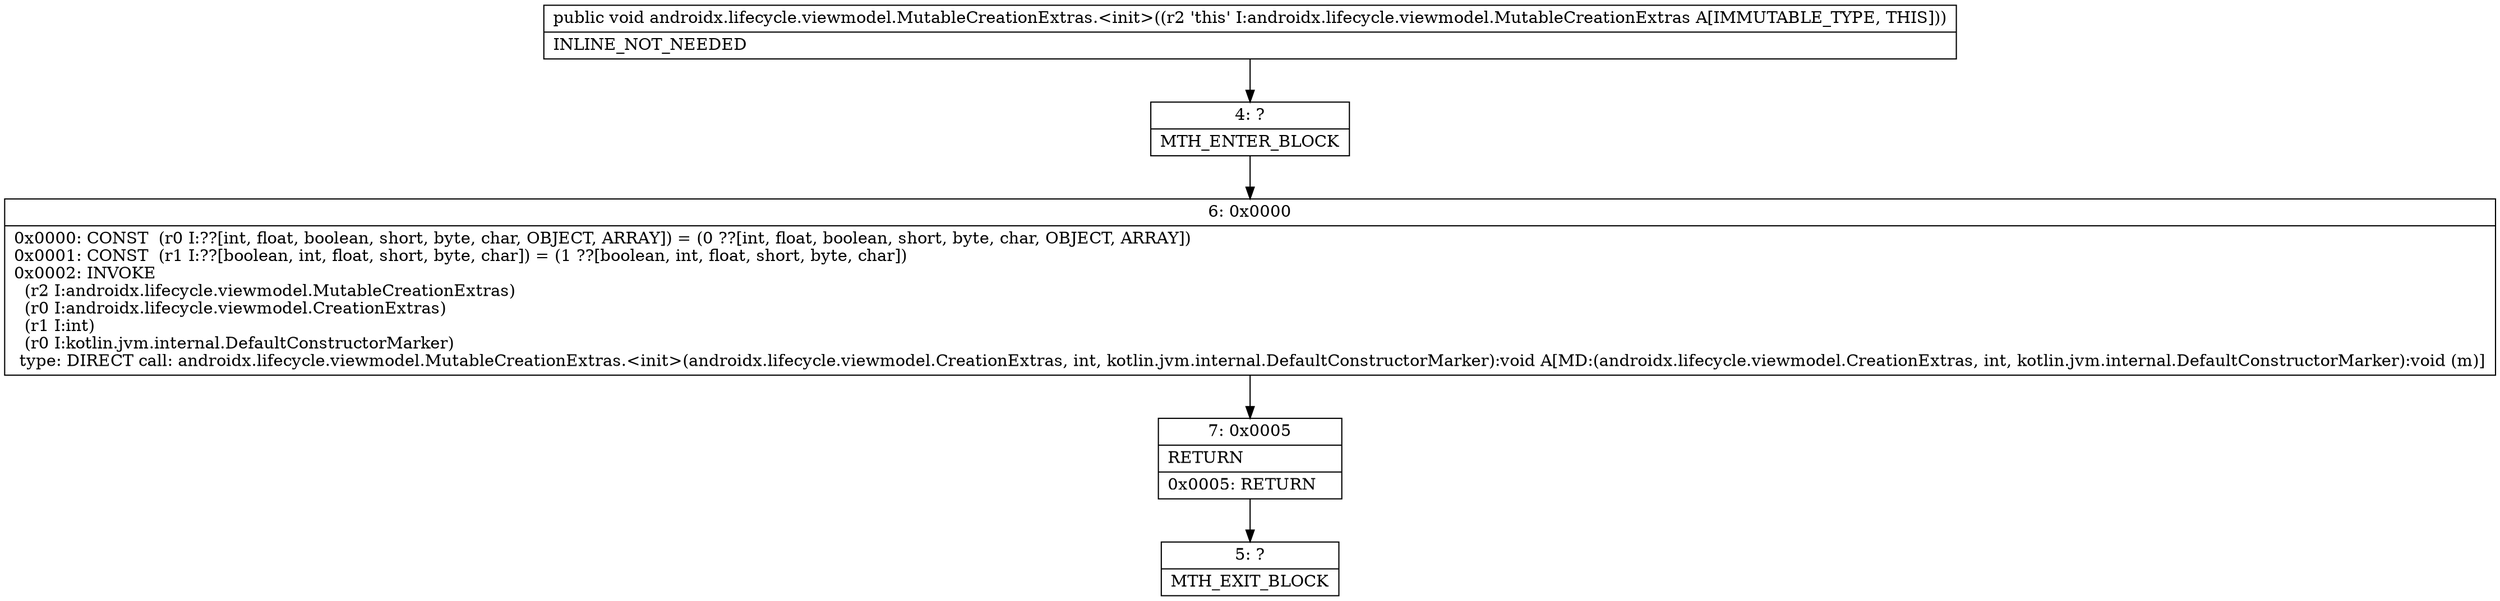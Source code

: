 digraph "CFG forandroidx.lifecycle.viewmodel.MutableCreationExtras.\<init\>()V" {
Node_4 [shape=record,label="{4\:\ ?|MTH_ENTER_BLOCK\l}"];
Node_6 [shape=record,label="{6\:\ 0x0000|0x0000: CONST  (r0 I:??[int, float, boolean, short, byte, char, OBJECT, ARRAY]) = (0 ??[int, float, boolean, short, byte, char, OBJECT, ARRAY]) \l0x0001: CONST  (r1 I:??[boolean, int, float, short, byte, char]) = (1 ??[boolean, int, float, short, byte, char]) \l0x0002: INVOKE  \l  (r2 I:androidx.lifecycle.viewmodel.MutableCreationExtras)\l  (r0 I:androidx.lifecycle.viewmodel.CreationExtras)\l  (r1 I:int)\l  (r0 I:kotlin.jvm.internal.DefaultConstructorMarker)\l type: DIRECT call: androidx.lifecycle.viewmodel.MutableCreationExtras.\<init\>(androidx.lifecycle.viewmodel.CreationExtras, int, kotlin.jvm.internal.DefaultConstructorMarker):void A[MD:(androidx.lifecycle.viewmodel.CreationExtras, int, kotlin.jvm.internal.DefaultConstructorMarker):void (m)]\l}"];
Node_7 [shape=record,label="{7\:\ 0x0005|RETURN\l|0x0005: RETURN   \l}"];
Node_5 [shape=record,label="{5\:\ ?|MTH_EXIT_BLOCK\l}"];
MethodNode[shape=record,label="{public void androidx.lifecycle.viewmodel.MutableCreationExtras.\<init\>((r2 'this' I:androidx.lifecycle.viewmodel.MutableCreationExtras A[IMMUTABLE_TYPE, THIS]))  | INLINE_NOT_NEEDED\l}"];
MethodNode -> Node_4;Node_4 -> Node_6;
Node_6 -> Node_7;
Node_7 -> Node_5;
}

